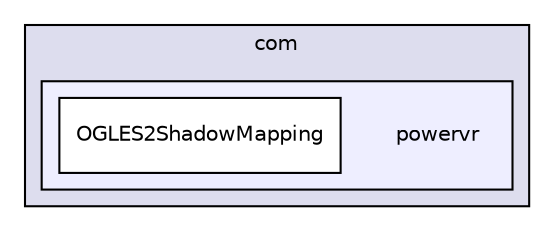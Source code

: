 digraph "PVR/SDK_3.4/Examples/Intermediate/ShadowMapping/OGLES2/Build/Android/src/com/powervr" {
  compound=true
  node [ fontsize="10", fontname="Helvetica"];
  edge [ labelfontsize="10", labelfontname="Helvetica"];
  subgraph clusterdir_62a9c792ccd3a7080b85622d40320c16 {
    graph [ bgcolor="#ddddee", pencolor="black", label="com" fontname="Helvetica", fontsize="10", URL="dir_62a9c792ccd3a7080b85622d40320c16.html"]
  subgraph clusterdir_54b9abb3af5881f8fa79b38fe6f09a2b {
    graph [ bgcolor="#eeeeff", pencolor="black", label="" URL="dir_54b9abb3af5881f8fa79b38fe6f09a2b.html"];
    dir_54b9abb3af5881f8fa79b38fe6f09a2b [shape=plaintext label="powervr"];
    dir_56cdb9df344b3ec54a5c52554bef4bbb [shape=box label="OGLES2ShadowMapping" color="black" fillcolor="white" style="filled" URL="dir_56cdb9df344b3ec54a5c52554bef4bbb.html"];
  }
  }
}
